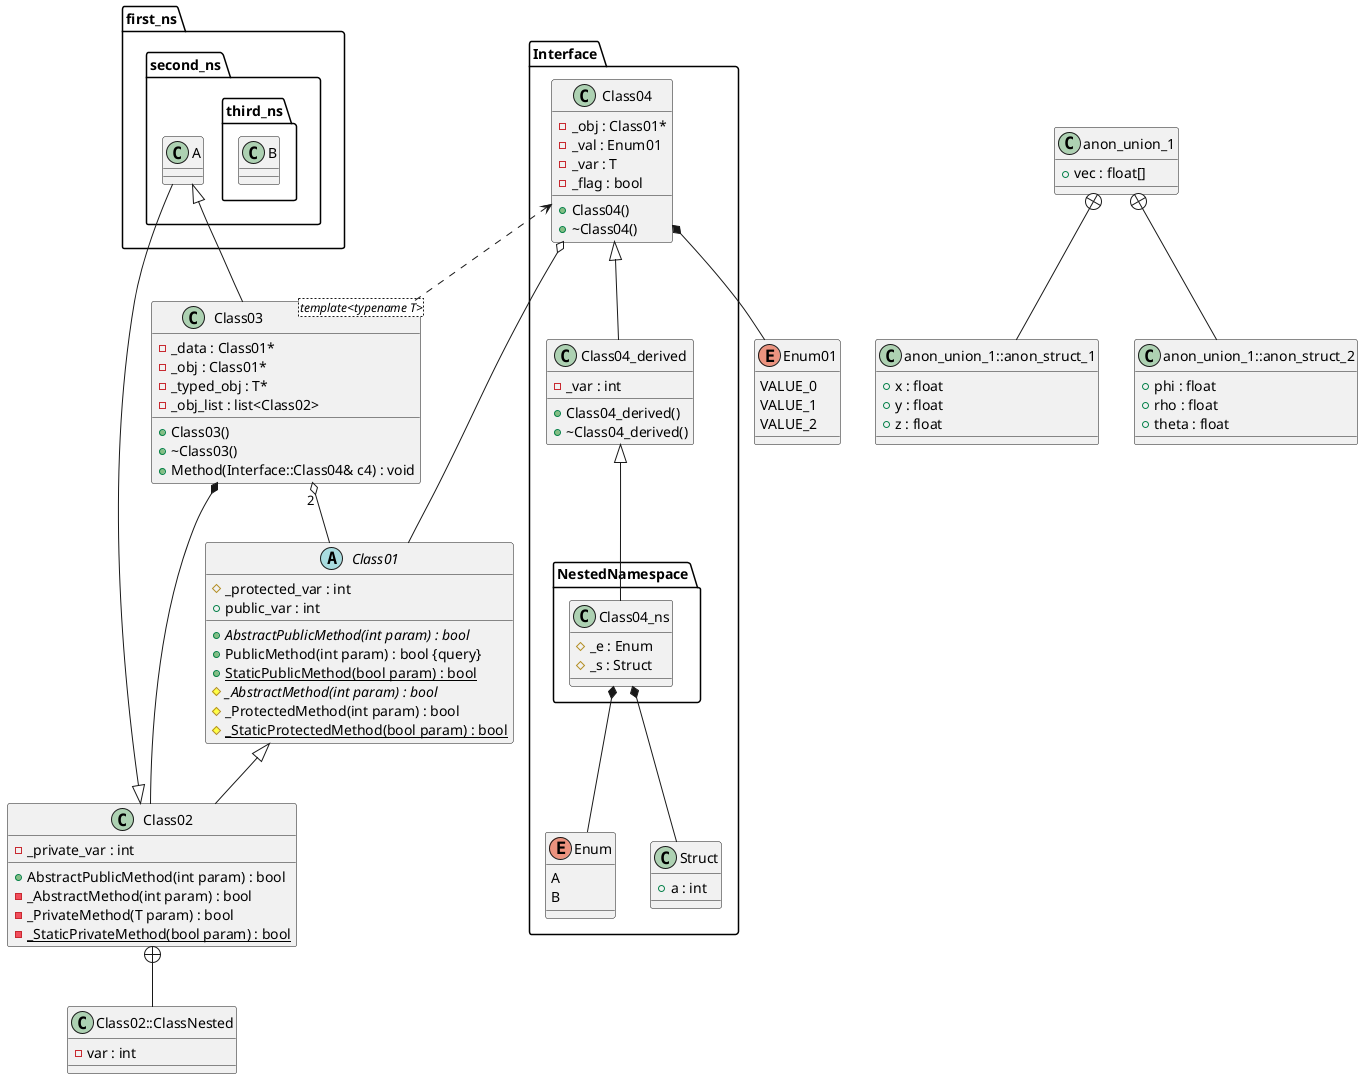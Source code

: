 @startuml





/' Objects '/

abstract class Class01 {
	+{abstract} AbstractPublicMethod(int param) : bool
	+PublicMethod(int param) : bool {query}
	+{static} StaticPublicMethod(bool param) : bool
	#{abstract} _AbstractMethod(int param) : bool
	#_ProtectedMethod(int param) : bool
	#{static} _StaticProtectedMethod(bool param) : bool
	#_protected_var : int
	+public_var : int
}


class Class02 {
	+AbstractPublicMethod(int param) : bool
	-_AbstractMethod(int param) : bool
	-_PrivateMethod(T param) : bool
	-{static} _StaticPrivateMethod(bool param) : bool
	-_private_var : int
}


class Class02::ClassNested {
	-var : int
}


class Class03 <template<typename T>> {
	+Class03()
	+~Class03()
	-_data : Class01*
	-_obj : Class01*
	-_typed_obj : T*
	-_obj_list : list<Class02>
	+Method(Interface::Class04& c4) : void
}


enum Enum01 {
	VALUE_0
	VALUE_1
	VALUE_2
}


class anon_union_1::anon_struct_1 {
	+x : float
	+y : float
	+z : float
}


class anon_union_1::anon_struct_2 {
	+phi : float
	+rho : float
	+theta : float
}


class anon_union_1 {
	+vec : float[]
}


namespace first_ns {
	namespace second_ns {
		class A {
		}

		namespace third_ns {
			class B {
			}
		}
	}
}


namespace Interface {
	class Class04 {
		+Class04()
		+~Class04()
		-_obj : Class01*
		-_val : Enum01
		-_var : T
		-_flag : bool
	}

	class Class04_derived {
		+Class04_derived()
		+~Class04_derived()
		-_var : int
	}

	enum Enum {
		A
		B
	}

	class Struct {
		+a : int
	}

	namespace NestedNamespace {
		class Class04_ns {
			#_e : Enum
			#_s : Struct
		}
	}
}





/' Inheritance relationships '/

first_ns.second_ns.A <|-- Class03


Class01 <|-- Class02


Class02 <|-- first_ns.second_ns.A


Interface.Class04 <|-- Interface.Class04_derived


Interface.Class04_derived <|-- Interface.NestedNamespace.Class04_ns





/' Aggregation relationships '/

Class03 "2" o-- Class01


Class03 *-- Class02


Interface.Class04 o-- Class01


Interface.Class04 *-- Enum01


Interface.NestedNamespace.Class04_ns *-- Interface.Enum


Interface.NestedNamespace.Class04_ns *-- Interface.Struct






/' Dependency relationships '/

Interface.Class04 <.. Class03






/' Nested objects '/

Class02 +-- Class02::ClassNested


anon_union_1 +-- anon_union_1::anon_struct_1


anon_union_1 +-- anon_union_1::anon_struct_2




@enduml
